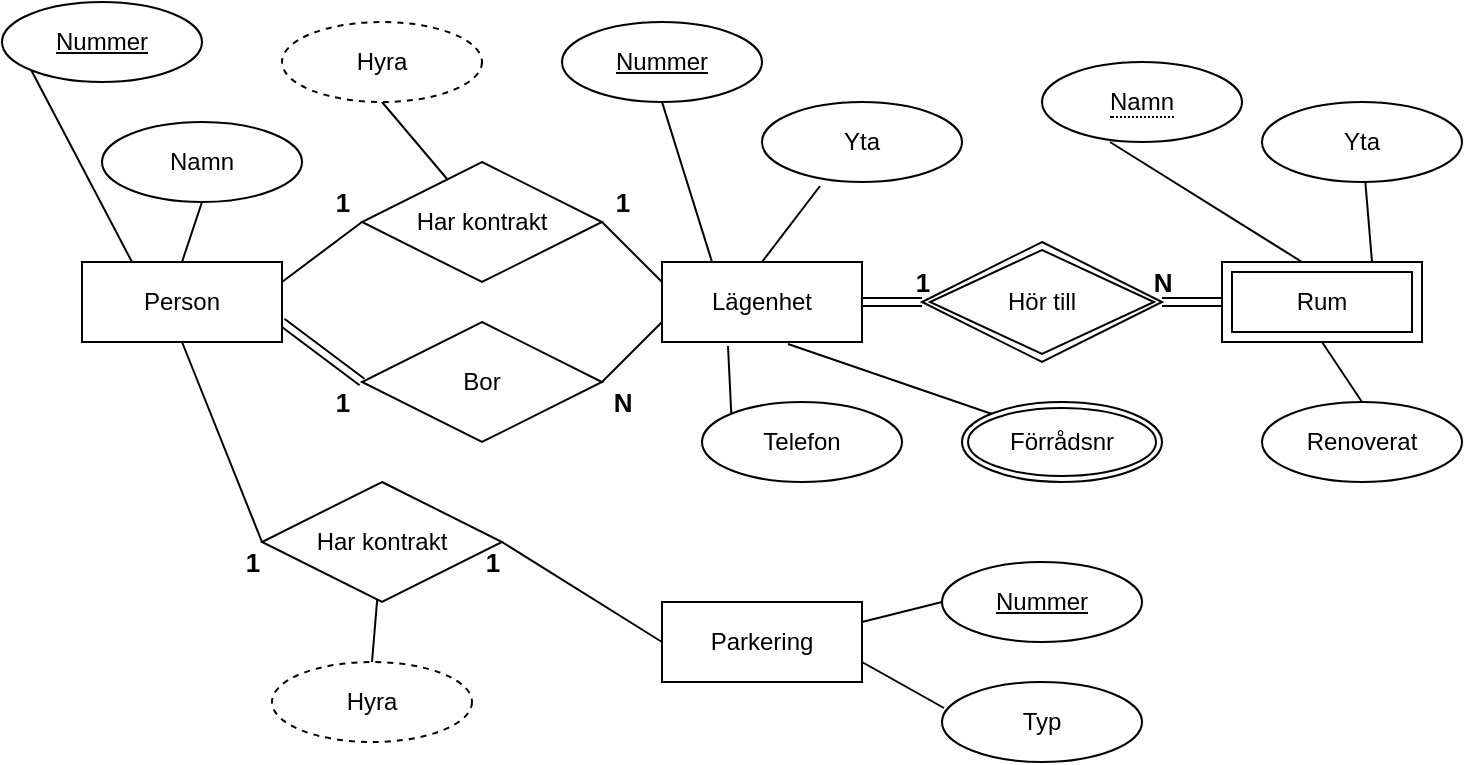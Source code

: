 <mxfile version="14.0.0" type="github" pages="2">
  <diagram id="R2lEEEUBdFMjLlhIrx00" name="ER">
    <mxGraphModel dx="801" dy="433" grid="1" gridSize="10" guides="1" tooltips="1" connect="1" arrows="1" fold="1" page="1" pageScale="1" pageWidth="827" pageHeight="1169" math="0" shadow="0" extFonts="Permanent Marker^https://fonts.googleapis.com/css?family=Permanent+Marker">
      <root>
        <mxCell id="0" />
        <mxCell id="1" parent="0" />
        <mxCell id="WBjp90xsd_2QCnQ7A9XF-17" value="" style="edgeStyle=none;shape=link;rounded=0;orthogonalLoop=1;jettySize=auto;html=1;entryX=0;entryY=0.5;entryDx=0;entryDy=0;exitX=1;exitY=0.75;exitDx=0;exitDy=0;" edge="1" parent="1" source="WBjp90xsd_2QCnQ7A9XF-1" target="WBjp90xsd_2QCnQ7A9XF-7">
          <mxGeometry relative="1" as="geometry" />
        </mxCell>
        <mxCell id="WBjp90xsd_2QCnQ7A9XF-1" value="Person" style="whiteSpace=wrap;html=1;align=center;" vertex="1" parent="1">
          <mxGeometry x="50" y="200" width="100" height="40" as="geometry" />
        </mxCell>
        <mxCell id="WBjp90xsd_2QCnQ7A9XF-23" value="" style="edgeStyle=none;shape=link;rounded=0;orthogonalLoop=1;jettySize=auto;html=1;" edge="1" parent="1" source="WBjp90xsd_2QCnQ7A9XF-2" target="WBjp90xsd_2QCnQ7A9XF-9">
          <mxGeometry relative="1" as="geometry" />
        </mxCell>
        <mxCell id="WBjp90xsd_2QCnQ7A9XF-2" value="Lägenhet" style="whiteSpace=wrap;html=1;align=center;" vertex="1" parent="1">
          <mxGeometry x="340" y="200" width="100" height="40" as="geometry" />
        </mxCell>
        <mxCell id="WBjp90xsd_2QCnQ7A9XF-3" value="Parkering" style="whiteSpace=wrap;html=1;align=center;" vertex="1" parent="1">
          <mxGeometry x="340" y="370" width="100" height="40" as="geometry" />
        </mxCell>
        <mxCell id="WBjp90xsd_2QCnQ7A9XF-5" value="Rum" style="shape=ext;margin=3;double=1;whiteSpace=wrap;html=1;align=center;" vertex="1" parent="1">
          <mxGeometry x="620" y="200" width="100" height="40" as="geometry" />
        </mxCell>
        <mxCell id="WBjp90xsd_2QCnQ7A9XF-6" value="Har kontrakt" style="shape=rhombus;perimeter=rhombusPerimeter;whiteSpace=wrap;html=1;align=center;" vertex="1" parent="1">
          <mxGeometry x="190" y="150" width="120" height="60" as="geometry" />
        </mxCell>
        <mxCell id="WBjp90xsd_2QCnQ7A9XF-7" value="Bor" style="shape=rhombus;perimeter=rhombusPerimeter;whiteSpace=wrap;html=1;align=center;" vertex="1" parent="1">
          <mxGeometry x="190" y="230" width="120" height="60" as="geometry" />
        </mxCell>
        <mxCell id="WBjp90xsd_2QCnQ7A9XF-8" value="Har kontrakt" style="shape=rhombus;perimeter=rhombusPerimeter;whiteSpace=wrap;html=1;align=center;" vertex="1" parent="1">
          <mxGeometry x="140" y="310" width="120" height="60" as="geometry" />
        </mxCell>
        <mxCell id="WBjp90xsd_2QCnQ7A9XF-24" value="" style="edgeStyle=none;shape=link;rounded=0;orthogonalLoop=1;jettySize=auto;html=1;" edge="1" parent="1" source="WBjp90xsd_2QCnQ7A9XF-9" target="WBjp90xsd_2QCnQ7A9XF-5">
          <mxGeometry relative="1" as="geometry" />
        </mxCell>
        <mxCell id="WBjp90xsd_2QCnQ7A9XF-9" value="Hör till" style="shape=rhombus;double=1;perimeter=rhombusPerimeter;whiteSpace=wrap;html=1;align=center;" vertex="1" parent="1">
          <mxGeometry x="470" y="190" width="120" height="60" as="geometry" />
        </mxCell>
        <mxCell id="WBjp90xsd_2QCnQ7A9XF-15" value="" style="endArrow=none;html=1;rounded=0;exitX=1;exitY=0.25;exitDx=0;exitDy=0;entryX=0;entryY=0.5;entryDx=0;entryDy=0;" edge="1" parent="1" source="WBjp90xsd_2QCnQ7A9XF-1" target="WBjp90xsd_2QCnQ7A9XF-6">
          <mxGeometry relative="1" as="geometry">
            <mxPoint x="330" y="280" as="sourcePoint" />
            <mxPoint x="490" y="280" as="targetPoint" />
          </mxGeometry>
        </mxCell>
        <mxCell id="WBjp90xsd_2QCnQ7A9XF-16" value="" style="endArrow=none;html=1;rounded=0;exitX=1;exitY=0.5;exitDx=0;exitDy=0;entryX=0;entryY=0.25;entryDx=0;entryDy=0;" edge="1" parent="1" source="WBjp90xsd_2QCnQ7A9XF-6" target="WBjp90xsd_2QCnQ7A9XF-2">
          <mxGeometry relative="1" as="geometry">
            <mxPoint x="330" y="280" as="sourcePoint" />
            <mxPoint x="490" y="280" as="targetPoint" />
          </mxGeometry>
        </mxCell>
        <mxCell id="WBjp90xsd_2QCnQ7A9XF-18" value="" style="endArrow=none;html=1;rounded=0;exitX=1;exitY=0.5;exitDx=0;exitDy=0;entryX=0;entryY=0.75;entryDx=0;entryDy=0;" edge="1" parent="1" source="WBjp90xsd_2QCnQ7A9XF-7" target="WBjp90xsd_2QCnQ7A9XF-2">
          <mxGeometry relative="1" as="geometry">
            <mxPoint x="330" y="280" as="sourcePoint" />
            <mxPoint x="490" y="280" as="targetPoint" />
          </mxGeometry>
        </mxCell>
        <mxCell id="WBjp90xsd_2QCnQ7A9XF-19" value="&lt;font style=&quot;font-size: 13px&quot;&gt;&lt;b style=&quot;font-size: 13px&quot;&gt;1&lt;/b&gt;&lt;/font&gt;" style="text;html=1;resizable=0;autosize=1;align=center;verticalAlign=middle;points=[];fillColor=none;strokeColor=none;rounded=0;fontSize=13;" vertex="1" parent="1">
          <mxGeometry x="170" y="160" width="20" height="20" as="geometry" />
        </mxCell>
        <mxCell id="WBjp90xsd_2QCnQ7A9XF-20" value="&lt;font style=&quot;font-size: 13px&quot;&gt;&lt;b style=&quot;font-size: 13px&quot;&gt;1&lt;/b&gt;&lt;/font&gt;" style="text;html=1;resizable=0;autosize=1;align=center;verticalAlign=middle;points=[];fillColor=none;strokeColor=none;rounded=0;fontSize=13;" vertex="1" parent="1">
          <mxGeometry x="310" y="160" width="20" height="20" as="geometry" />
        </mxCell>
        <mxCell id="WBjp90xsd_2QCnQ7A9XF-21" value="&lt;font style=&quot;font-size: 13px&quot;&gt;&lt;b style=&quot;font-size: 13px&quot;&gt;1&lt;/b&gt;&lt;/font&gt;" style="text;html=1;resizable=0;autosize=1;align=center;verticalAlign=middle;points=[];fillColor=none;strokeColor=none;rounded=0;fontSize=13;" vertex="1" parent="1">
          <mxGeometry x="170" y="260" width="20" height="20" as="geometry" />
        </mxCell>
        <mxCell id="WBjp90xsd_2QCnQ7A9XF-22" value="&lt;font style=&quot;font-size: 13px&quot;&gt;&lt;b style=&quot;font-size: 13px&quot;&gt;N&lt;/b&gt;&lt;/font&gt;" style="text;html=1;resizable=0;autosize=1;align=center;verticalAlign=middle;points=[];fillColor=none;strokeColor=none;rounded=0;fontSize=13;" vertex="1" parent="1">
          <mxGeometry x="310" y="260" width="20" height="20" as="geometry" />
        </mxCell>
        <mxCell id="WBjp90xsd_2QCnQ7A9XF-25" value="&lt;font style=&quot;font-size: 13px&quot;&gt;&lt;b style=&quot;font-size: 13px&quot;&gt;1&lt;/b&gt;&lt;/font&gt;" style="text;html=1;resizable=0;autosize=1;align=center;verticalAlign=middle;points=[];fillColor=none;strokeColor=none;rounded=0;fontSize=13;" vertex="1" parent="1">
          <mxGeometry x="460" y="200" width="20" height="20" as="geometry" />
        </mxCell>
        <mxCell id="WBjp90xsd_2QCnQ7A9XF-26" value="&lt;font style=&quot;font-size: 13px&quot;&gt;&lt;b style=&quot;font-size: 13px&quot;&gt;N&lt;/b&gt;&lt;/font&gt;" style="text;html=1;resizable=0;autosize=1;align=center;verticalAlign=middle;points=[];fillColor=none;strokeColor=none;rounded=0;fontSize=13;" vertex="1" parent="1">
          <mxGeometry x="580" y="200" width="20" height="20" as="geometry" />
        </mxCell>
        <mxCell id="WBjp90xsd_2QCnQ7A9XF-27" value="" style="endArrow=none;html=1;rounded=0;exitX=0.5;exitY=1;exitDx=0;exitDy=0;entryX=0;entryY=0.5;entryDx=0;entryDy=0;" edge="1" parent="1" source="WBjp90xsd_2QCnQ7A9XF-1" target="WBjp90xsd_2QCnQ7A9XF-8">
          <mxGeometry relative="1" as="geometry">
            <mxPoint x="330" y="280" as="sourcePoint" />
            <mxPoint x="490" y="280" as="targetPoint" />
          </mxGeometry>
        </mxCell>
        <mxCell id="WBjp90xsd_2QCnQ7A9XF-28" value="" style="endArrow=none;html=1;rounded=0;exitX=1;exitY=0.5;exitDx=0;exitDy=0;entryX=0;entryY=0.5;entryDx=0;entryDy=0;" edge="1" parent="1" source="WBjp90xsd_2QCnQ7A9XF-8" target="WBjp90xsd_2QCnQ7A9XF-3">
          <mxGeometry relative="1" as="geometry">
            <mxPoint x="330" y="280" as="sourcePoint" />
            <mxPoint x="490" y="280" as="targetPoint" />
          </mxGeometry>
        </mxCell>
        <mxCell id="WBjp90xsd_2QCnQ7A9XF-29" value="&lt;font style=&quot;font-size: 13px&quot;&gt;&lt;b style=&quot;font-size: 13px&quot;&gt;1&lt;/b&gt;&lt;/font&gt;" style="text;html=1;resizable=0;autosize=1;align=center;verticalAlign=middle;points=[];fillColor=none;strokeColor=none;rounded=0;fontSize=13;" vertex="1" parent="1">
          <mxGeometry x="125" y="340" width="20" height="20" as="geometry" />
        </mxCell>
        <mxCell id="WBjp90xsd_2QCnQ7A9XF-30" value="&lt;font style=&quot;font-size: 13px&quot;&gt;&lt;b style=&quot;font-size: 13px&quot;&gt;1&lt;/b&gt;&lt;/font&gt;" style="text;html=1;resizable=0;autosize=1;align=center;verticalAlign=middle;points=[];fillColor=none;strokeColor=none;rounded=0;fontSize=13;" vertex="1" parent="1">
          <mxGeometry x="245" y="340" width="20" height="20" as="geometry" />
        </mxCell>
        <mxCell id="WBjp90xsd_2QCnQ7A9XF-33" value="Nummer" style="ellipse;whiteSpace=wrap;html=1;align=center;fontStyle=4;" vertex="1" parent="1">
          <mxGeometry x="10" y="70" width="100" height="40" as="geometry" />
        </mxCell>
        <mxCell id="WBjp90xsd_2QCnQ7A9XF-34" value="Namn" style="ellipse;whiteSpace=wrap;html=1;align=center;" vertex="1" parent="1">
          <mxGeometry x="60" y="130" width="100" height="40" as="geometry" />
        </mxCell>
        <mxCell id="WBjp90xsd_2QCnQ7A9XF-35" value="" style="endArrow=none;html=1;rounded=0;exitX=0;exitY=1;exitDx=0;exitDy=0;entryX=0.25;entryY=0;entryDx=0;entryDy=0;" edge="1" parent="1" source="WBjp90xsd_2QCnQ7A9XF-33" target="WBjp90xsd_2QCnQ7A9XF-1">
          <mxGeometry relative="1" as="geometry">
            <mxPoint x="330" y="280" as="sourcePoint" />
            <mxPoint x="50" y="190" as="targetPoint" />
          </mxGeometry>
        </mxCell>
        <mxCell id="WBjp90xsd_2QCnQ7A9XF-36" value="" style="endArrow=none;html=1;rounded=0;exitX=0.5;exitY=1;exitDx=0;exitDy=0;entryX=0.5;entryY=0;entryDx=0;entryDy=0;" edge="1" parent="1" source="WBjp90xsd_2QCnQ7A9XF-34" target="WBjp90xsd_2QCnQ7A9XF-1">
          <mxGeometry relative="1" as="geometry">
            <mxPoint x="330" y="280" as="sourcePoint" />
            <mxPoint x="490" y="280" as="targetPoint" />
          </mxGeometry>
        </mxCell>
        <mxCell id="WBjp90xsd_2QCnQ7A9XF-38" value="" style="endArrow=none;html=1;rounded=0;exitX=0.4;exitY=1;exitDx=0;exitDy=0;exitPerimeter=0;entryX=0.358;entryY=0.15;entryDx=0;entryDy=0;entryPerimeter=0;" edge="1" parent="1" target="WBjp90xsd_2QCnQ7A9XF-6">
          <mxGeometry relative="1" as="geometry">
            <mxPoint x="200" y="120" as="sourcePoint" />
            <mxPoint x="490" y="280" as="targetPoint" />
          </mxGeometry>
        </mxCell>
        <mxCell id="WBjp90xsd_2QCnQ7A9XF-39" value="Nummer" style="ellipse;whiteSpace=wrap;html=1;align=center;fontStyle=4;" vertex="1" parent="1">
          <mxGeometry x="290" y="80" width="100" height="40" as="geometry" />
        </mxCell>
        <mxCell id="WBjp90xsd_2QCnQ7A9XF-41" value="Yta" style="ellipse;whiteSpace=wrap;html=1;align=center;" vertex="1" parent="1">
          <mxGeometry x="390" y="120" width="100" height="40" as="geometry" />
        </mxCell>
        <mxCell id="WBjp90xsd_2QCnQ7A9XF-43" value="Telefon" style="ellipse;whiteSpace=wrap;html=1;align=center;" vertex="1" parent="1">
          <mxGeometry x="360" y="270" width="100" height="40" as="geometry" />
        </mxCell>
        <mxCell id="WBjp90xsd_2QCnQ7A9XF-44" value="" style="endArrow=none;html=1;rounded=0;exitX=0.5;exitY=1;exitDx=0;exitDy=0;entryX=0.25;entryY=0;entryDx=0;entryDy=0;" edge="1" parent="1" source="WBjp90xsd_2QCnQ7A9XF-39" target="WBjp90xsd_2QCnQ7A9XF-2">
          <mxGeometry relative="1" as="geometry">
            <mxPoint x="330" y="280" as="sourcePoint" />
            <mxPoint x="490" y="280" as="targetPoint" />
          </mxGeometry>
        </mxCell>
        <mxCell id="WBjp90xsd_2QCnQ7A9XF-45" value="" style="endArrow=none;html=1;rounded=0;exitX=0.29;exitY=1.05;exitDx=0;exitDy=0;exitPerimeter=0;entryX=0.5;entryY=0;entryDx=0;entryDy=0;" edge="1" parent="1" source="WBjp90xsd_2QCnQ7A9XF-41" target="WBjp90xsd_2QCnQ7A9XF-2">
          <mxGeometry relative="1" as="geometry">
            <mxPoint x="330" y="280" as="sourcePoint" />
            <mxPoint x="490" y="280" as="targetPoint" />
          </mxGeometry>
        </mxCell>
        <mxCell id="WBjp90xsd_2QCnQ7A9XF-46" value="" style="endArrow=none;html=1;rounded=0;exitX=0.33;exitY=1.05;exitDx=0;exitDy=0;exitPerimeter=0;entryX=0;entryY=0;entryDx=0;entryDy=0;" edge="1" parent="1" source="WBjp90xsd_2QCnQ7A9XF-2" target="WBjp90xsd_2QCnQ7A9XF-43">
          <mxGeometry relative="1" as="geometry">
            <mxPoint x="330" y="280" as="sourcePoint" />
            <mxPoint x="490" y="280" as="targetPoint" />
          </mxGeometry>
        </mxCell>
        <mxCell id="WBjp90xsd_2QCnQ7A9XF-47" value="Förrådsnr" style="ellipse;shape=doubleEllipse;margin=3;whiteSpace=wrap;html=1;align=center;" vertex="1" parent="1">
          <mxGeometry x="490" y="270" width="100" height="40" as="geometry" />
        </mxCell>
        <mxCell id="WBjp90xsd_2QCnQ7A9XF-48" value="" style="endArrow=none;html=1;rounded=0;exitX=0.63;exitY=1.025;exitDx=0;exitDy=0;exitPerimeter=0;entryX=0;entryY=0;entryDx=0;entryDy=0;" edge="1" parent="1" source="WBjp90xsd_2QCnQ7A9XF-2" target="WBjp90xsd_2QCnQ7A9XF-47">
          <mxGeometry relative="1" as="geometry">
            <mxPoint x="330" y="280" as="sourcePoint" />
            <mxPoint x="490" y="280" as="targetPoint" />
          </mxGeometry>
        </mxCell>
        <mxCell id="WBjp90xsd_2QCnQ7A9XF-49" value="Typ" style="ellipse;whiteSpace=wrap;html=1;align=center;" vertex="1" parent="1">
          <mxGeometry x="480" y="410" width="100" height="40" as="geometry" />
        </mxCell>
        <mxCell id="WBjp90xsd_2QCnQ7A9XF-51" value="Nummer" style="ellipse;whiteSpace=wrap;html=1;align=center;fontStyle=4;" vertex="1" parent="1">
          <mxGeometry x="480" y="350" width="100" height="40" as="geometry" />
        </mxCell>
        <mxCell id="WBjp90xsd_2QCnQ7A9XF-52" value="&lt;span style=&quot;border-bottom: 1px dotted&quot;&gt;Namn&lt;/span&gt;" style="ellipse;whiteSpace=wrap;html=1;align=center;" vertex="1" parent="1">
          <mxGeometry x="530" y="100" width="100" height="40" as="geometry" />
        </mxCell>
        <mxCell id="WBjp90xsd_2QCnQ7A9XF-54" value="Hyra" style="ellipse;whiteSpace=wrap;html=1;align=center;dashed=1;" vertex="1" parent="1">
          <mxGeometry x="150" y="80" width="100" height="40" as="geometry" />
        </mxCell>
        <mxCell id="WBjp90xsd_2QCnQ7A9XF-56" value="Hyra" style="ellipse;whiteSpace=wrap;html=1;align=center;dashed=1;" vertex="1" parent="1">
          <mxGeometry x="145" y="400" width="100" height="40" as="geometry" />
        </mxCell>
        <mxCell id="WBjp90xsd_2QCnQ7A9XF-57" value="" style="endArrow=none;html=1;rounded=0;exitX=0.5;exitY=0;exitDx=0;exitDy=0;" edge="1" parent="1" source="WBjp90xsd_2QCnQ7A9XF-56" target="WBjp90xsd_2QCnQ7A9XF-8">
          <mxGeometry relative="1" as="geometry">
            <mxPoint x="330" y="280" as="sourcePoint" />
            <mxPoint x="490" y="280" as="targetPoint" />
          </mxGeometry>
        </mxCell>
        <mxCell id="WBjp90xsd_2QCnQ7A9XF-59" value="Yta" style="ellipse;whiteSpace=wrap;html=1;align=center;" vertex="1" parent="1">
          <mxGeometry x="640" y="120" width="100" height="40" as="geometry" />
        </mxCell>
        <mxCell id="WBjp90xsd_2QCnQ7A9XF-60" value="Renoverat" style="ellipse;whiteSpace=wrap;html=1;align=center;" vertex="1" parent="1">
          <mxGeometry x="640" y="270" width="100" height="40" as="geometry" />
        </mxCell>
        <mxCell id="WBjp90xsd_2QCnQ7A9XF-61" value="" style="endArrow=none;html=1;rounded=0;entryX=0.34;entryY=1;entryDx=0;entryDy=0;entryPerimeter=0;exitX=0.4;exitY=0;exitDx=0;exitDy=0;exitPerimeter=0;" edge="1" parent="1" source="WBjp90xsd_2QCnQ7A9XF-5" target="WBjp90xsd_2QCnQ7A9XF-52">
          <mxGeometry relative="1" as="geometry">
            <mxPoint x="650" y="195" as="sourcePoint" />
            <mxPoint x="490" y="280" as="targetPoint" />
          </mxGeometry>
        </mxCell>
        <mxCell id="WBjp90xsd_2QCnQ7A9XF-62" value="" style="endArrow=none;html=1;rounded=0;exitX=0.75;exitY=0;exitDx=0;exitDy=0;" edge="1" parent="1" source="WBjp90xsd_2QCnQ7A9XF-5" target="WBjp90xsd_2QCnQ7A9XF-59">
          <mxGeometry relative="1" as="geometry">
            <mxPoint x="690" y="190" as="sourcePoint" />
            <mxPoint x="490" y="280" as="targetPoint" />
          </mxGeometry>
        </mxCell>
        <mxCell id="WBjp90xsd_2QCnQ7A9XF-63" value="" style="endArrow=none;html=1;rounded=0;entryX=0.5;entryY=0;entryDx=0;entryDy=0;exitX=0.5;exitY=1;exitDx=0;exitDy=0;" edge="1" parent="1" source="WBjp90xsd_2QCnQ7A9XF-5" target="WBjp90xsd_2QCnQ7A9XF-60">
          <mxGeometry relative="1" as="geometry">
            <mxPoint x="330" y="280" as="sourcePoint" />
            <mxPoint x="490" y="280" as="targetPoint" />
          </mxGeometry>
        </mxCell>
        <mxCell id="WBjp90xsd_2QCnQ7A9XF-64" value="" style="endArrow=none;html=1;rounded=0;entryX=0;entryY=0.5;entryDx=0;entryDy=0;exitX=1;exitY=0.25;exitDx=0;exitDy=0;" edge="1" parent="1" source="WBjp90xsd_2QCnQ7A9XF-3" target="WBjp90xsd_2QCnQ7A9XF-51">
          <mxGeometry relative="1" as="geometry">
            <mxPoint x="330" y="280" as="sourcePoint" />
            <mxPoint x="490" y="280" as="targetPoint" />
          </mxGeometry>
        </mxCell>
        <mxCell id="WBjp90xsd_2QCnQ7A9XF-65" value="" style="endArrow=none;html=1;rounded=0;entryX=0.01;entryY=0.325;entryDx=0;entryDy=0;entryPerimeter=0;exitX=1;exitY=0.75;exitDx=0;exitDy=0;" edge="1" parent="1" source="WBjp90xsd_2QCnQ7A9XF-3" target="WBjp90xsd_2QCnQ7A9XF-49">
          <mxGeometry relative="1" as="geometry">
            <mxPoint x="330" y="280" as="sourcePoint" />
            <mxPoint x="490" y="280" as="targetPoint" />
          </mxGeometry>
        </mxCell>
      </root>
    </mxGraphModel>
  </diagram>
  <diagram id="qV3FFwmSxXLpWLLYIGYV" name="Tabeller">
    <mxGraphModel dx="801" dy="433" grid="1" gridSize="10" guides="1" tooltips="1" connect="1" arrows="1" fold="1" page="1" pageScale="1" pageWidth="827" pageHeight="1169" math="0" shadow="0">
      <root>
        <mxCell id="0NG9wNZ0qTi5qlFcHk6g-0" />
        <mxCell id="0NG9wNZ0qTi5qlFcHk6g-1" parent="0NG9wNZ0qTi5qlFcHk6g-0" />
        <mxCell id="0NG9wNZ0qTi5qlFcHk6g-2" value="  Personer" style="shape=table;startSize=30;container=1;collapsible=1;childLayout=tableLayout;fixedRows=1;rowLines=0;fontStyle=1;align=left;resizeLast=1;" vertex="1" parent="0NG9wNZ0qTi5qlFcHk6g-1">
          <mxGeometry x="20" y="20" width="400" height="100" as="geometry" />
        </mxCell>
        <mxCell id="0NG9wNZ0qTi5qlFcHk6g-3" value="" style="shape=partialRectangle;collapsible=0;dropTarget=0;pointerEvents=0;fillColor=none;top=0;left=0;bottom=1;right=0;points=[[0,0.5],[1,0.5]];portConstraint=eastwest;" vertex="1" parent="0NG9wNZ0qTi5qlFcHk6g-2">
          <mxGeometry y="30" width="400" height="30" as="geometry" />
        </mxCell>
        <mxCell id="0NG9wNZ0qTi5qlFcHk6g-4" value="Nummer" style="shape=partialRectangle;connectable=0;fillColor=none;top=0;left=0;bottom=0;right=0;fontStyle=5;overflow=hidden;" vertex="1" parent="0NG9wNZ0qTi5qlFcHk6g-3">
          <mxGeometry width="90" height="30" as="geometry" />
        </mxCell>
        <mxCell id="0NG9wNZ0qTi5qlFcHk6g-5" value="Namn" style="shape=partialRectangle;connectable=0;fillColor=none;top=0;left=0;bottom=0;right=0;align=center;spacingLeft=6;fontStyle=1;overflow=hidden;" vertex="1" parent="0NG9wNZ0qTi5qlFcHk6g-3">
          <mxGeometry x="90" width="90" height="30" as="geometry" />
        </mxCell>
        <mxCell id="aEBaZpxDEDnj7TM4q8sv-0" value="Har_lgh_kontrakt" style="shape=partialRectangle;connectable=0;fillColor=none;top=0;left=0;bottom=0;right=0;align=center;spacingLeft=6;fontStyle=1;overflow=hidden;" vertex="1" parent="0NG9wNZ0qTi5qlFcHk6g-3">
          <mxGeometry x="180" width="120" height="30" as="geometry" />
        </mxCell>
        <mxCell id="aEBaZpxDEDnj7TM4q8sv-2" value="Har_p_kontrakt" style="shape=partialRectangle;connectable=0;fillColor=none;top=0;left=0;bottom=0;right=0;align=center;spacingLeft=6;fontStyle=1;overflow=hidden;" vertex="1" parent="0NG9wNZ0qTi5qlFcHk6g-3">
          <mxGeometry x="300" width="100" height="30" as="geometry" />
        </mxCell>
        <mxCell id="0NG9wNZ0qTi5qlFcHk6g-6" style="shape=partialRectangle;collapsible=0;dropTarget=0;pointerEvents=0;fillColor=none;top=0;left=0;bottom=1;right=0;points=[[0,0.5],[1,0.5]];portConstraint=eastwest;" vertex="1" parent="0NG9wNZ0qTi5qlFcHk6g-2">
          <mxGeometry y="60" width="400" height="30" as="geometry" />
        </mxCell>
        <mxCell id="0NG9wNZ0qTi5qlFcHk6g-7" value="123" style="shape=partialRectangle;connectable=0;fillColor=none;top=0;left=0;bottom=0;right=0;fontStyle=0;overflow=hidden;" vertex="1" parent="0NG9wNZ0qTi5qlFcHk6g-6">
          <mxGeometry width="90" height="30" as="geometry" />
        </mxCell>
        <mxCell id="0NG9wNZ0qTi5qlFcHk6g-8" value="Tore Risch" style="shape=partialRectangle;connectable=0;fillColor=none;top=0;left=0;bottom=0;right=0;align=center;spacingLeft=6;fontStyle=0;overflow=hidden;" vertex="1" parent="0NG9wNZ0qTi5qlFcHk6g-6">
          <mxGeometry x="90" width="90" height="30" as="geometry" />
        </mxCell>
        <mxCell id="aEBaZpxDEDnj7TM4q8sv-1" value="1401" style="shape=partialRectangle;connectable=0;fillColor=none;top=0;left=0;bottom=0;right=0;align=center;spacingLeft=6;fontStyle=0;overflow=hidden;" vertex="1" parent="0NG9wNZ0qTi5qlFcHk6g-6">
          <mxGeometry x="180" width="120" height="30" as="geometry" />
        </mxCell>
        <mxCell id="aEBaZpxDEDnj7TM4q8sv-3" value="71" style="shape=partialRectangle;connectable=0;fillColor=none;top=0;left=0;bottom=0;right=0;align=center;spacingLeft=6;fontStyle=0;overflow=hidden;" vertex="1" parent="0NG9wNZ0qTi5qlFcHk6g-6">
          <mxGeometry x="300" width="100" height="30" as="geometry" />
        </mxCell>
        <mxCell id="a9DXk57YnBEPo0LRqPMc-0" value="  Lagenheter" style="shape=table;startSize=30;container=1;collapsible=1;childLayout=tableLayout;fixedRows=1;rowLines=0;fontStyle=1;align=left;resizeLast=1;" vertex="1" parent="0NG9wNZ0qTi5qlFcHk6g-1">
          <mxGeometry x="20" y="150" width="270" height="100" as="geometry" />
        </mxCell>
        <mxCell id="a9DXk57YnBEPo0LRqPMc-1" value="" style="shape=partialRectangle;collapsible=0;dropTarget=0;pointerEvents=0;fillColor=none;top=0;left=0;bottom=1;right=0;points=[[0,0.5],[1,0.5]];portConstraint=eastwest;" vertex="1" parent="a9DXk57YnBEPo0LRqPMc-0">
          <mxGeometry y="30" width="270" height="30" as="geometry" />
        </mxCell>
        <mxCell id="a9DXk57YnBEPo0LRqPMc-2" value="Nummer" style="shape=partialRectangle;connectable=0;fillColor=none;top=0;left=0;bottom=0;right=0;fontStyle=5;overflow=hidden;" vertex="1" parent="a9DXk57YnBEPo0LRqPMc-1">
          <mxGeometry width="90" height="30" as="geometry" />
        </mxCell>
        <mxCell id="a9DXk57YnBEPo0LRqPMc-3" value="Yta" style="shape=partialRectangle;connectable=0;fillColor=none;top=0;left=0;bottom=0;right=0;align=center;spacingLeft=6;fontStyle=1;overflow=hidden;" vertex="1" parent="a9DXk57YnBEPo0LRqPMc-1">
          <mxGeometry x="90" width="40" height="30" as="geometry" />
        </mxCell>
        <mxCell id="hxxn53AQYZXQ1Q3mM93R-0" value="Telefon" style="shape=partialRectangle;connectable=0;fillColor=none;top=0;left=0;bottom=0;right=0;align=center;spacingLeft=6;fontStyle=1;overflow=hidden;" vertex="1" parent="a9DXk57YnBEPo0LRqPMc-1">
          <mxGeometry x="130" width="100" height="30" as="geometry" />
        </mxCell>
        <mxCell id="1vi7vJA9_zf5PgqdOC-h-0" value="Bor" style="shape=partialRectangle;connectable=0;fillColor=none;top=0;left=0;bottom=0;right=0;align=center;spacingLeft=6;fontStyle=1;overflow=hidden;" vertex="1" parent="a9DXk57YnBEPo0LRqPMc-1">
          <mxGeometry x="230" width="40" height="30" as="geometry" />
        </mxCell>
        <mxCell id="a9DXk57YnBEPo0LRqPMc-4" style="shape=partialRectangle;collapsible=0;dropTarget=0;pointerEvents=0;fillColor=none;top=0;left=0;bottom=1;right=0;points=[[0,0.5],[1,0.5]];portConstraint=eastwest;" vertex="1" parent="a9DXk57YnBEPo0LRqPMc-0">
          <mxGeometry y="60" width="270" height="30" as="geometry" />
        </mxCell>
        <mxCell id="a9DXk57YnBEPo0LRqPMc-5" value="1401" style="shape=partialRectangle;connectable=0;fillColor=none;top=0;left=0;bottom=0;right=0;fontStyle=0;overflow=hidden;" vertex="1" parent="a9DXk57YnBEPo0LRqPMc-4">
          <mxGeometry width="90" height="30" as="geometry" />
        </mxCell>
        <mxCell id="a9DXk57YnBEPo0LRqPMc-6" value="55" style="shape=partialRectangle;connectable=0;fillColor=none;top=0;left=0;bottom=0;right=0;align=center;spacingLeft=6;fontStyle=0;overflow=hidden;" vertex="1" parent="a9DXk57YnBEPo0LRqPMc-4">
          <mxGeometry x="90" width="40" height="30" as="geometry" />
        </mxCell>
        <mxCell id="hxxn53AQYZXQ1Q3mM93R-1" value="0532-11111" style="shape=partialRectangle;connectable=0;fillColor=none;top=0;left=0;bottom=0;right=0;align=center;spacingLeft=6;fontStyle=0;overflow=hidden;" vertex="1" parent="a9DXk57YnBEPo0LRqPMc-4">
          <mxGeometry x="130" width="100" height="30" as="geometry" />
        </mxCell>
        <mxCell id="1vi7vJA9_zf5PgqdOC-h-1" value="123" style="shape=partialRectangle;connectable=0;fillColor=none;top=0;left=0;bottom=0;right=0;align=center;spacingLeft=6;fontStyle=0;overflow=hidden;" vertex="1" parent="a9DXk57YnBEPo0LRqPMc-4">
          <mxGeometry x="230" width="40" height="30" as="geometry" />
        </mxCell>
        <mxCell id="dZo2irGIw_4JObGwaf_Y-0" value="  Parkeringar" style="shape=table;startSize=30;container=1;collapsible=1;childLayout=tableLayout;fixedRows=1;rowLines=0;fontStyle=1;align=left;resizeLast=1;" vertex="1" parent="0NG9wNZ0qTi5qlFcHk6g-1">
          <mxGeometry x="20" y="280" width="180" height="100" as="geometry" />
        </mxCell>
        <mxCell id="dZo2irGIw_4JObGwaf_Y-1" value="" style="shape=partialRectangle;collapsible=0;dropTarget=0;pointerEvents=0;fillColor=none;top=0;left=0;bottom=1;right=0;points=[[0,0.5],[1,0.5]];portConstraint=eastwest;" vertex="1" parent="dZo2irGIw_4JObGwaf_Y-0">
          <mxGeometry y="30" width="180" height="30" as="geometry" />
        </mxCell>
        <mxCell id="dZo2irGIw_4JObGwaf_Y-2" value="Nummer" style="shape=partialRectangle;connectable=0;fillColor=none;top=0;left=0;bottom=0;right=0;fontStyle=5;overflow=hidden;" vertex="1" parent="dZo2irGIw_4JObGwaf_Y-1">
          <mxGeometry width="90" height="30" as="geometry" />
        </mxCell>
        <mxCell id="dZo2irGIw_4JObGwaf_Y-3" value="Typ" style="shape=partialRectangle;connectable=0;fillColor=none;top=0;left=0;bottom=0;right=0;align=center;spacingLeft=6;fontStyle=1;overflow=hidden;" vertex="1" parent="dZo2irGIw_4JObGwaf_Y-1">
          <mxGeometry x="90" width="90" height="30" as="geometry" />
        </mxCell>
        <mxCell id="dZo2irGIw_4JObGwaf_Y-4" style="shape=partialRectangle;collapsible=0;dropTarget=0;pointerEvents=0;fillColor=none;top=0;left=0;bottom=1;right=0;points=[[0,0.5],[1,0.5]];portConstraint=eastwest;" vertex="1" parent="dZo2irGIw_4JObGwaf_Y-0">
          <mxGeometry y="60" width="180" height="30" as="geometry" />
        </mxCell>
        <mxCell id="dZo2irGIw_4JObGwaf_Y-5" value="71" style="shape=partialRectangle;connectable=0;fillColor=none;top=0;left=0;bottom=0;right=0;fontStyle=0;overflow=hidden;" vertex="1" parent="dZo2irGIw_4JObGwaf_Y-4">
          <mxGeometry width="90" height="30" as="geometry" />
        </mxCell>
        <mxCell id="dZo2irGIw_4JObGwaf_Y-6" value="Utomhus" style="shape=partialRectangle;connectable=0;fillColor=none;top=0;left=0;bottom=0;right=0;align=center;spacingLeft=6;fontStyle=0;overflow=hidden;" vertex="1" parent="dZo2irGIw_4JObGwaf_Y-4">
          <mxGeometry x="90" width="90" height="30" as="geometry" />
        </mxCell>
        <mxCell id="aEBaZpxDEDnj7TM4q8sv-4" value="  Rum" style="shape=table;startSize=30;container=1;collapsible=1;childLayout=tableLayout;fixedRows=1;rowLines=0;fontStyle=1;align=left;resizeLast=1;" vertex="1" parent="0NG9wNZ0qTi5qlFcHk6g-1">
          <mxGeometry x="350" y="150" width="270" height="100" as="geometry" />
        </mxCell>
        <mxCell id="aEBaZpxDEDnj7TM4q8sv-5" value="" style="shape=partialRectangle;collapsible=0;dropTarget=0;pointerEvents=0;fillColor=none;top=0;left=0;bottom=1;right=0;points=[[0,0.5],[1,0.5]];portConstraint=eastwest;" vertex="1" parent="aEBaZpxDEDnj7TM4q8sv-4">
          <mxGeometry y="30" width="270" height="30" as="geometry" />
        </mxCell>
        <mxCell id="aEBaZpxDEDnj7TM4q8sv-6" value="Hor_till" style="shape=partialRectangle;connectable=0;fillColor=none;top=0;left=0;bottom=0;right=0;fontStyle=5;overflow=hidden;" vertex="1" parent="aEBaZpxDEDnj7TM4q8sv-5">
          <mxGeometry width="90" height="30" as="geometry" />
        </mxCell>
        <mxCell id="aEBaZpxDEDnj7TM4q8sv-7" value="Namn" style="shape=partialRectangle;connectable=0;fillColor=none;top=0;left=0;bottom=0;right=0;align=center;spacingLeft=6;fontStyle=5;overflow=hidden;" vertex="1" parent="aEBaZpxDEDnj7TM4q8sv-5">
          <mxGeometry x="90" width="50" height="30" as="geometry" />
        </mxCell>
        <mxCell id="aEBaZpxDEDnj7TM4q8sv-8" value="Yta" style="shape=partialRectangle;connectable=0;fillColor=none;top=0;left=0;bottom=0;right=0;align=center;spacingLeft=6;fontStyle=1;overflow=hidden;" vertex="1" parent="aEBaZpxDEDnj7TM4q8sv-5">
          <mxGeometry x="140" width="40" height="30" as="geometry" />
        </mxCell>
        <mxCell id="aEBaZpxDEDnj7TM4q8sv-9" value="Renoverat" style="shape=partialRectangle;connectable=0;fillColor=none;top=0;left=0;bottom=0;right=0;align=center;spacingLeft=6;fontStyle=1;overflow=hidden;" vertex="1" parent="aEBaZpxDEDnj7TM4q8sv-5">
          <mxGeometry x="180" width="90" height="30" as="geometry" />
        </mxCell>
        <mxCell id="aEBaZpxDEDnj7TM4q8sv-10" style="shape=partialRectangle;collapsible=0;dropTarget=0;pointerEvents=0;fillColor=none;top=0;left=0;bottom=1;right=0;points=[[0,0.5],[1,0.5]];portConstraint=eastwest;" vertex="1" parent="aEBaZpxDEDnj7TM4q8sv-4">
          <mxGeometry y="60" width="270" height="30" as="geometry" />
        </mxCell>
        <mxCell id="aEBaZpxDEDnj7TM4q8sv-11" value="1401" style="shape=partialRectangle;connectable=0;fillColor=none;top=0;left=0;bottom=0;right=0;fontStyle=0;overflow=hidden;" vertex="1" parent="aEBaZpxDEDnj7TM4q8sv-10">
          <mxGeometry width="90" height="30" as="geometry" />
        </mxCell>
        <mxCell id="aEBaZpxDEDnj7TM4q8sv-12" value="Kokvrå" style="shape=partialRectangle;connectable=0;fillColor=none;top=0;left=0;bottom=0;right=0;align=center;spacingLeft=6;fontStyle=0;overflow=hidden;" vertex="1" parent="aEBaZpxDEDnj7TM4q8sv-10">
          <mxGeometry x="90" width="50" height="30" as="geometry" />
        </mxCell>
        <mxCell id="aEBaZpxDEDnj7TM4q8sv-13" value="5" style="shape=partialRectangle;connectable=0;fillColor=none;top=0;left=0;bottom=0;right=0;align=center;spacingLeft=6;fontStyle=0;overflow=hidden;" vertex="1" parent="aEBaZpxDEDnj7TM4q8sv-10">
          <mxGeometry x="140" width="40" height="30" as="geometry" />
        </mxCell>
        <mxCell id="aEBaZpxDEDnj7TM4q8sv-14" value="2018" style="shape=partialRectangle;connectable=0;fillColor=none;top=0;left=0;bottom=0;right=0;align=center;spacingLeft=6;fontStyle=0;overflow=hidden;" vertex="1" parent="aEBaZpxDEDnj7TM4q8sv-10">
          <mxGeometry x="180" width="90" height="30" as="geometry" />
        </mxCell>
        <mxCell id="4KZYpJfZUzc6rQ1eae7e-0" value="  Forrad" style="shape=table;startSize=30;container=1;collapsible=1;childLayout=tableLayout;fixedRows=1;rowLines=0;fontStyle=1;align=left;resizeLast=1;" vertex="1" parent="0NG9wNZ0qTi5qlFcHk6g-1">
          <mxGeometry x="240" y="280" width="180" height="100" as="geometry" />
        </mxCell>
        <mxCell id="4KZYpJfZUzc6rQ1eae7e-1" value="" style="shape=partialRectangle;collapsible=0;dropTarget=0;pointerEvents=0;fillColor=none;top=0;left=0;bottom=1;right=0;points=[[0,0.5],[1,0.5]];portConstraint=eastwest;" vertex="1" parent="4KZYpJfZUzc6rQ1eae7e-0">
          <mxGeometry y="30" width="180" height="30" as="geometry" />
        </mxCell>
        <mxCell id="4KZYpJfZUzc6rQ1eae7e-2" value="Nummer" style="shape=partialRectangle;connectable=0;fillColor=none;top=0;left=0;bottom=0;right=0;fontStyle=5;overflow=hidden;" vertex="1" parent="4KZYpJfZUzc6rQ1eae7e-1">
          <mxGeometry width="90" height="30" as="geometry" />
        </mxCell>
        <mxCell id="4KZYpJfZUzc6rQ1eae7e-3" value="Lgh_nr" style="shape=partialRectangle;connectable=0;fillColor=none;top=0;left=0;bottom=0;right=0;align=center;spacingLeft=6;fontStyle=5;overflow=hidden;" vertex="1" parent="4KZYpJfZUzc6rQ1eae7e-1">
          <mxGeometry x="90" width="90" height="30" as="geometry" />
        </mxCell>
        <mxCell id="4KZYpJfZUzc6rQ1eae7e-4" style="shape=partialRectangle;collapsible=0;dropTarget=0;pointerEvents=0;fillColor=none;top=0;left=0;bottom=1;right=0;points=[[0,0.5],[1,0.5]];portConstraint=eastwest;" vertex="1" parent="4KZYpJfZUzc6rQ1eae7e-0">
          <mxGeometry y="60" width="180" height="30" as="geometry" />
        </mxCell>
        <mxCell id="4KZYpJfZUzc6rQ1eae7e-5" value="71" style="shape=partialRectangle;connectable=0;fillColor=none;top=0;left=0;bottom=0;right=0;fontStyle=0;overflow=hidden;" vertex="1" parent="4KZYpJfZUzc6rQ1eae7e-4">
          <mxGeometry width="90" height="30" as="geometry" />
        </mxCell>
        <mxCell id="4KZYpJfZUzc6rQ1eae7e-6" value="1401" style="shape=partialRectangle;connectable=0;fillColor=none;top=0;left=0;bottom=0;right=0;align=center;spacingLeft=6;fontStyle=0;overflow=hidden;" vertex="1" parent="4KZYpJfZUzc6rQ1eae7e-4">
          <mxGeometry x="90" width="90" height="30" as="geometry" />
        </mxCell>
      </root>
    </mxGraphModel>
  </diagram>
</mxfile>
